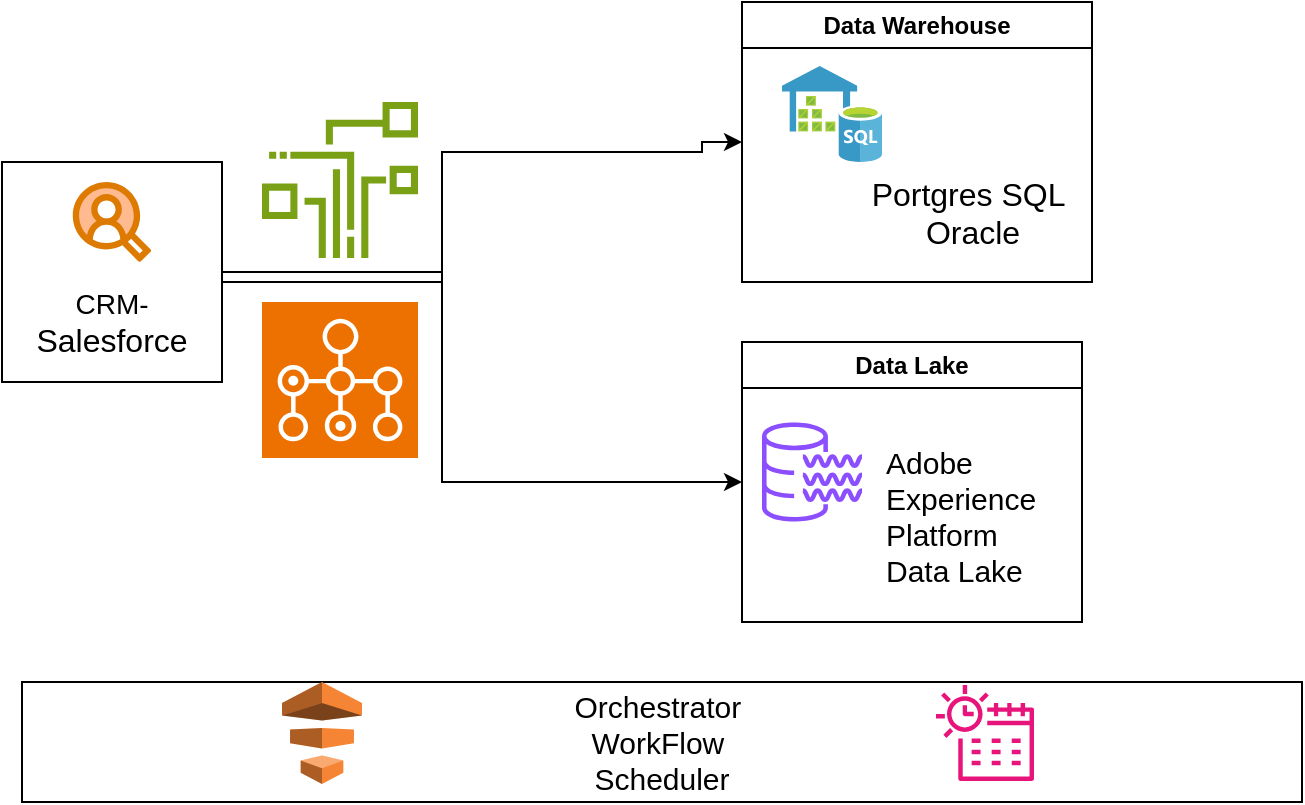<mxfile version="24.7.6">
  <diagram name="Page-1" id="GNRy_yPZgpD2jYKu0CPJ">
    <mxGraphModel dx="1002" dy="533" grid="1" gridSize="10" guides="1" tooltips="1" connect="1" arrows="1" fold="1" page="1" pageScale="1" pageWidth="850" pageHeight="1100" math="0" shadow="0">
      <root>
        <mxCell id="0" />
        <mxCell id="1" parent="0" />
        <mxCell id="2m_jBvpTWa6zziVXGlsR-8" style="edgeStyle=orthogonalEdgeStyle;rounded=0;orthogonalLoop=1;jettySize=auto;html=1;exitX=1;exitY=0.5;exitDx=0;exitDy=0;" edge="1" parent="1" source="2m_jBvpTWa6zziVXGlsR-1">
          <mxGeometry relative="1" as="geometry">
            <mxPoint x="390" y="140" as="targetPoint" />
            <Array as="points">
              <mxPoint x="130" y="210" />
              <mxPoint x="240" y="210" />
              <mxPoint x="240" y="145" />
              <mxPoint x="370" y="145" />
              <mxPoint x="370" y="140" />
            </Array>
          </mxGeometry>
        </mxCell>
        <mxCell id="2m_jBvpTWa6zziVXGlsR-11" style="edgeStyle=orthogonalEdgeStyle;rounded=0;orthogonalLoop=1;jettySize=auto;html=1;entryX=0;entryY=0.5;entryDx=0;entryDy=0;" edge="1" parent="1" source="2m_jBvpTWa6zziVXGlsR-1" target="2m_jBvpTWa6zziVXGlsR-13">
          <mxGeometry relative="1" as="geometry">
            <mxPoint x="350" y="305" as="targetPoint" />
            <Array as="points">
              <mxPoint x="240" y="205" />
              <mxPoint x="240" y="310" />
            </Array>
          </mxGeometry>
        </mxCell>
        <mxCell id="2m_jBvpTWa6zziVXGlsR-1" value="&lt;div&gt;&lt;font style=&quot;font-size: 14px;&quot;&gt;&lt;br&gt;&lt;/font&gt;&lt;/div&gt;&lt;font style=&quot;font-size: 14px;&quot;&gt;&lt;div&gt;&lt;font style=&quot;font-size: 14px;&quot;&gt;&lt;br&gt;&lt;/font&gt;&lt;/div&gt;&lt;div&gt;&lt;font style=&quot;font-size: 14px;&quot;&gt;&lt;br&gt;&lt;/font&gt;&lt;/div&gt;CRM-&lt;/font&gt;&lt;div&gt;&lt;font size=&quot;3&quot;&gt;Salesforce&lt;/font&gt;&lt;/div&gt;" style="whiteSpace=wrap;html=1;aspect=fixed;" vertex="1" parent="1">
          <mxGeometry x="20" y="150" width="110" height="110" as="geometry" />
        </mxCell>
        <mxCell id="2m_jBvpTWa6zziVXGlsR-2" value="" style="verticalLabelPosition=bottom;aspect=fixed;html=1;shape=mxgraph.salesforce.marketing;" vertex="1" parent="1">
          <mxGeometry x="55" y="160" width="40" height="40" as="geometry" />
        </mxCell>
        <mxCell id="2m_jBvpTWa6zziVXGlsR-13" value="Data Lake" style="swimlane;whiteSpace=wrap;html=1;" vertex="1" parent="1">
          <mxGeometry x="390" y="240" width="170" height="140" as="geometry" />
        </mxCell>
        <mxCell id="2m_jBvpTWa6zziVXGlsR-15" value="" style="sketch=0;outlineConnect=0;fontColor=#232F3E;gradientColor=none;fillColor=#8C4FFF;strokeColor=none;dashed=0;verticalLabelPosition=bottom;verticalAlign=top;align=center;html=1;fontSize=12;fontStyle=0;aspect=fixed;pointerEvents=1;shape=mxgraph.aws4.data_lake_resource_icon;" vertex="1" parent="2m_jBvpTWa6zziVXGlsR-13">
          <mxGeometry x="10" y="40" width="50" height="50" as="geometry" />
        </mxCell>
        <mxCell id="2m_jBvpTWa6zziVXGlsR-16" value="Adobe Experience Platform Data Lake" style="text;whiteSpace=wrap;html=1;fontSize=15;" vertex="1" parent="2m_jBvpTWa6zziVXGlsR-13">
          <mxGeometry x="70" y="45" width="90" height="40" as="geometry" />
        </mxCell>
        <mxCell id="2m_jBvpTWa6zziVXGlsR-14" value="Data Warehouse" style="swimlane;whiteSpace=wrap;html=1;fontSize=12;" vertex="1" parent="1">
          <mxGeometry x="390" y="70" width="175" height="140" as="geometry" />
        </mxCell>
        <mxCell id="2m_jBvpTWa6zziVXGlsR-12" value="" style="image;sketch=0;aspect=fixed;html=1;points=[];align=center;fontSize=12;image=img/lib/mscae/SQL_DataWarehouse.svg;" vertex="1" parent="2m_jBvpTWa6zziVXGlsR-14">
          <mxGeometry x="20" y="32" width="50" height="48" as="geometry" />
        </mxCell>
        <mxCell id="2m_jBvpTWa6zziVXGlsR-17" value="Portgres SQL&amp;nbsp;&lt;div style=&quot;font-size: 16px;&quot;&gt;Oracle&lt;/div&gt;&lt;div style=&quot;font-size: 16px;&quot;&gt;&lt;br style=&quot;font-size: 16px;&quot;&gt;&lt;/div&gt;" style="text;html=1;align=center;verticalAlign=middle;resizable=0;points=[];autosize=1;strokeColor=none;fillColor=none;fontSize=16;" vertex="1" parent="2m_jBvpTWa6zziVXGlsR-14">
          <mxGeometry x="55" y="80" width="120" height="70" as="geometry" />
        </mxCell>
        <mxCell id="2m_jBvpTWa6zziVXGlsR-18" value="&lt;font style=&quot;font-size: 15px;&quot;&gt;Orchestrator&amp;nbsp;&lt;/font&gt;&lt;div&gt;&lt;span style=&quot;font-size: 15px; background-color: initial;&quot;&gt;WorkFlow&amp;nbsp;&lt;/span&gt;&lt;div&gt;&lt;font style=&quot;font-size: 15px;&quot;&gt;Scheduler&lt;/font&gt;&lt;/div&gt;&lt;/div&gt;" style="rounded=0;whiteSpace=wrap;html=1;" vertex="1" parent="1">
          <mxGeometry x="30" y="410" width="640" height="60" as="geometry" />
        </mxCell>
        <mxCell id="2m_jBvpTWa6zziVXGlsR-19" value="" style="outlineConnect=0;dashed=0;verticalLabelPosition=bottom;verticalAlign=top;align=center;html=1;shape=mxgraph.aws3.data_pipeline;fillColor=#F58534;gradientColor=none;" vertex="1" parent="1">
          <mxGeometry x="160" y="410" width="40" height="51" as="geometry" />
        </mxCell>
        <mxCell id="2m_jBvpTWa6zziVXGlsR-20" value="" style="sketch=0;outlineConnect=0;fontColor=#232F3E;gradientColor=none;fillColor=#E7157B;strokeColor=none;dashed=0;verticalLabelPosition=bottom;verticalAlign=top;align=center;html=1;fontSize=12;fontStyle=0;aspect=fixed;pointerEvents=1;shape=mxgraph.aws4.eventbridge_scheduler;" vertex="1" parent="1">
          <mxGeometry x="487" y="411" width="49" height="49" as="geometry" />
        </mxCell>
        <mxCell id="2m_jBvpTWa6zziVXGlsR-21" value="" style="sketch=0;outlineConnect=0;fontColor=#232F3E;gradientColor=none;fillColor=#7AA116;strokeColor=none;dashed=0;verticalLabelPosition=bottom;verticalAlign=top;align=center;html=1;fontSize=12;fontStyle=0;aspect=fixed;pointerEvents=1;shape=mxgraph.aws4.iot_sitewise_data_streams;" vertex="1" parent="1">
          <mxGeometry x="150" y="120" width="78" height="78" as="geometry" />
        </mxCell>
        <mxCell id="2m_jBvpTWa6zziVXGlsR-22" value="" style="sketch=0;points=[[0,0,0],[0.25,0,0],[0.5,0,0],[0.75,0,0],[1,0,0],[0,1,0],[0.25,1,0],[0.5,1,0],[0.75,1,0],[1,1,0],[0,0.25,0],[0,0.5,0],[0,0.75,0],[1,0.25,0],[1,0.5,0],[1,0.75,0]];outlineConnect=0;fontColor=#232F3E;fillColor=#ED7100;strokeColor=#ffffff;dashed=0;verticalLabelPosition=bottom;verticalAlign=top;align=center;html=1;fontSize=12;fontStyle=0;aspect=fixed;shape=mxgraph.aws4.resourceIcon;resIcon=mxgraph.aws4.batch;" vertex="1" parent="1">
          <mxGeometry x="150" y="220" width="78" height="78" as="geometry" />
        </mxCell>
      </root>
    </mxGraphModel>
  </diagram>
</mxfile>
